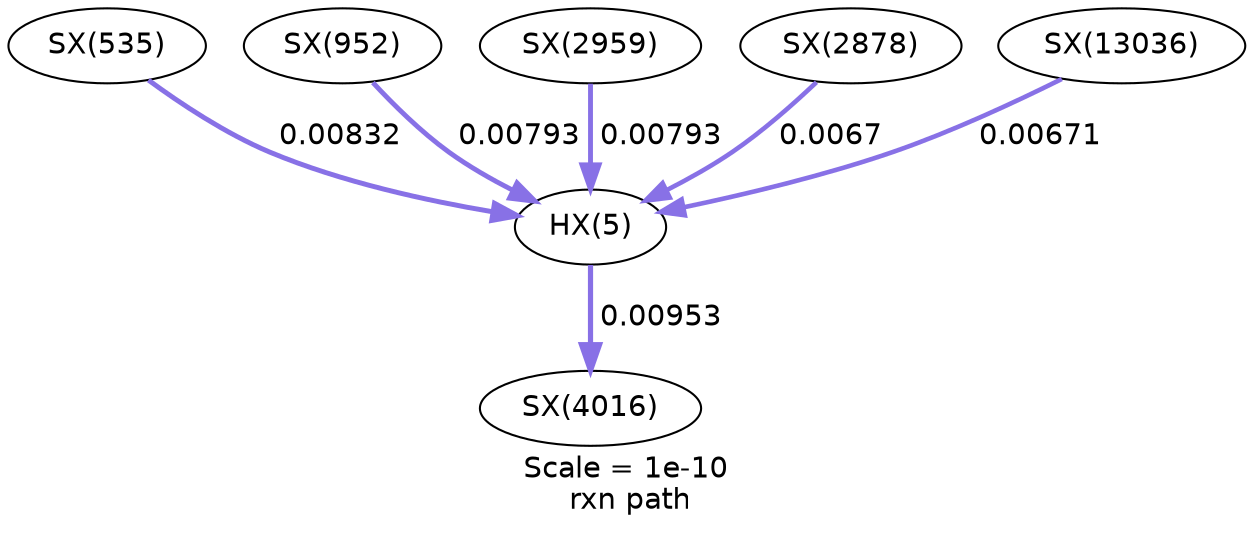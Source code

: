 digraph reaction_paths {
center=1;
s110 -> s48[fontname="Helvetica", style="setlinewidth(2.38)", arrowsize=1.19, color="0.7, 0.508, 0.9"
, label=" 0.00832"];
s121 -> s48[fontname="Helvetica", style="setlinewidth(2.35)", arrowsize=1.17, color="0.7, 0.508, 0.9"
, label=" 0.00793"];
s158 -> s48[fontname="Helvetica", style="setlinewidth(2.35)", arrowsize=1.17, color="0.7, 0.508, 0.9"
, label=" 0.00793"];
s157 -> s48[fontname="Helvetica", style="setlinewidth(2.22)", arrowsize=1.11, color="0.7, 0.507, 0.9"
, label=" 0.0067"];
s184 -> s48[fontname="Helvetica", style="setlinewidth(2.22)", arrowsize=1.11, color="0.7, 0.507, 0.9"
, label=" 0.00671"];
s48 -> s169[fontname="Helvetica", style="setlinewidth(2.49)", arrowsize=1.24, color="0.7, 0.51, 0.9"
, label=" 0.00953"];
s48 [ fontname="Helvetica", label="HX(5)"];
s110 [ fontname="Helvetica", label="SX(535)"];
s121 [ fontname="Helvetica", label="SX(952)"];
s157 [ fontname="Helvetica", label="SX(2878)"];
s158 [ fontname="Helvetica", label="SX(2959)"];
s169 [ fontname="Helvetica", label="SX(4016)"];
s184 [ fontname="Helvetica", label="SX(13036)"];
 label = "Scale = 1e-10\l rxn path";
 fontname = "Helvetica";
}
